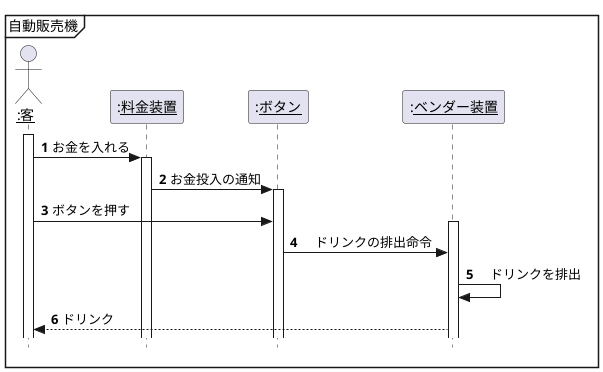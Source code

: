 @startuml 演習6-4-3
    hide footbox
    autonumber
    skinparam style strictuml
    actor "<u>:客</u>" as custmer

    mainframe 自動販売機
    participant ":<u>料金装置</u>" as money
    participant ":<u>ボタン</u>" as button
    participant ":<u>ベンダー装置</u>" as bender
    activate custmer
        custmer->money :お金を入れる
        activate money
            money->button :お金投入の通知
            activate button
                custmer->button: ボタンを押す
                activate bender
                    button->bender:　ドリンクの排出命令
                    bender->bender: 　ドリンクを排出
                    custmer<--bender: ドリンク
@enduml